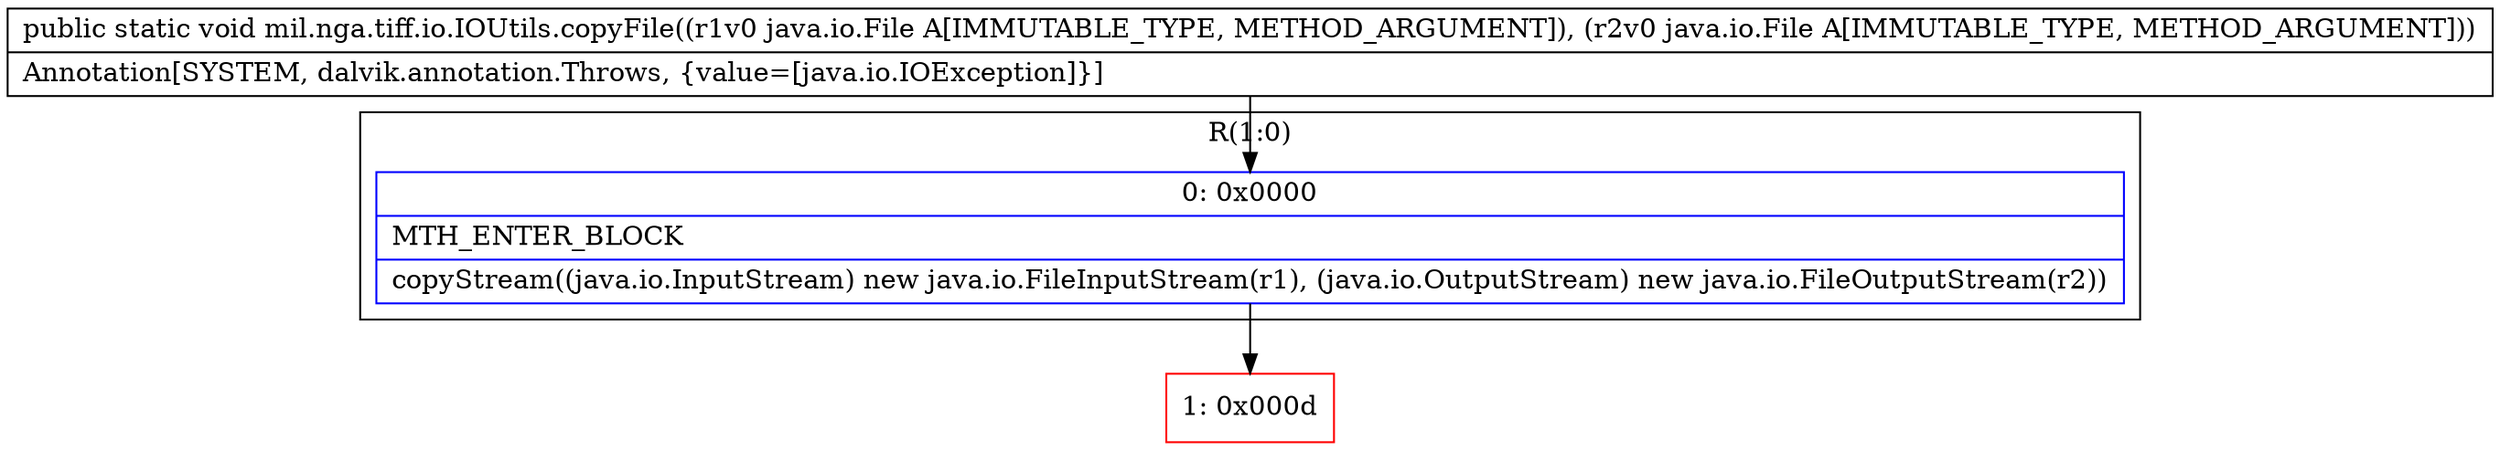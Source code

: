 digraph "CFG formil.nga.tiff.io.IOUtils.copyFile(Ljava\/io\/File;Ljava\/io\/File;)V" {
subgraph cluster_Region_2054150547 {
label = "R(1:0)";
node [shape=record,color=blue];
Node_0 [shape=record,label="{0\:\ 0x0000|MTH_ENTER_BLOCK\l|copyStream((java.io.InputStream) new java.io.FileInputStream(r1), (java.io.OutputStream) new java.io.FileOutputStream(r2))\l}"];
}
Node_1 [shape=record,color=red,label="{1\:\ 0x000d}"];
MethodNode[shape=record,label="{public static void mil.nga.tiff.io.IOUtils.copyFile((r1v0 java.io.File A[IMMUTABLE_TYPE, METHOD_ARGUMENT]), (r2v0 java.io.File A[IMMUTABLE_TYPE, METHOD_ARGUMENT]))  | Annotation[SYSTEM, dalvik.annotation.Throws, \{value=[java.io.IOException]\}]\l}"];
MethodNode -> Node_0;
Node_0 -> Node_1;
}


